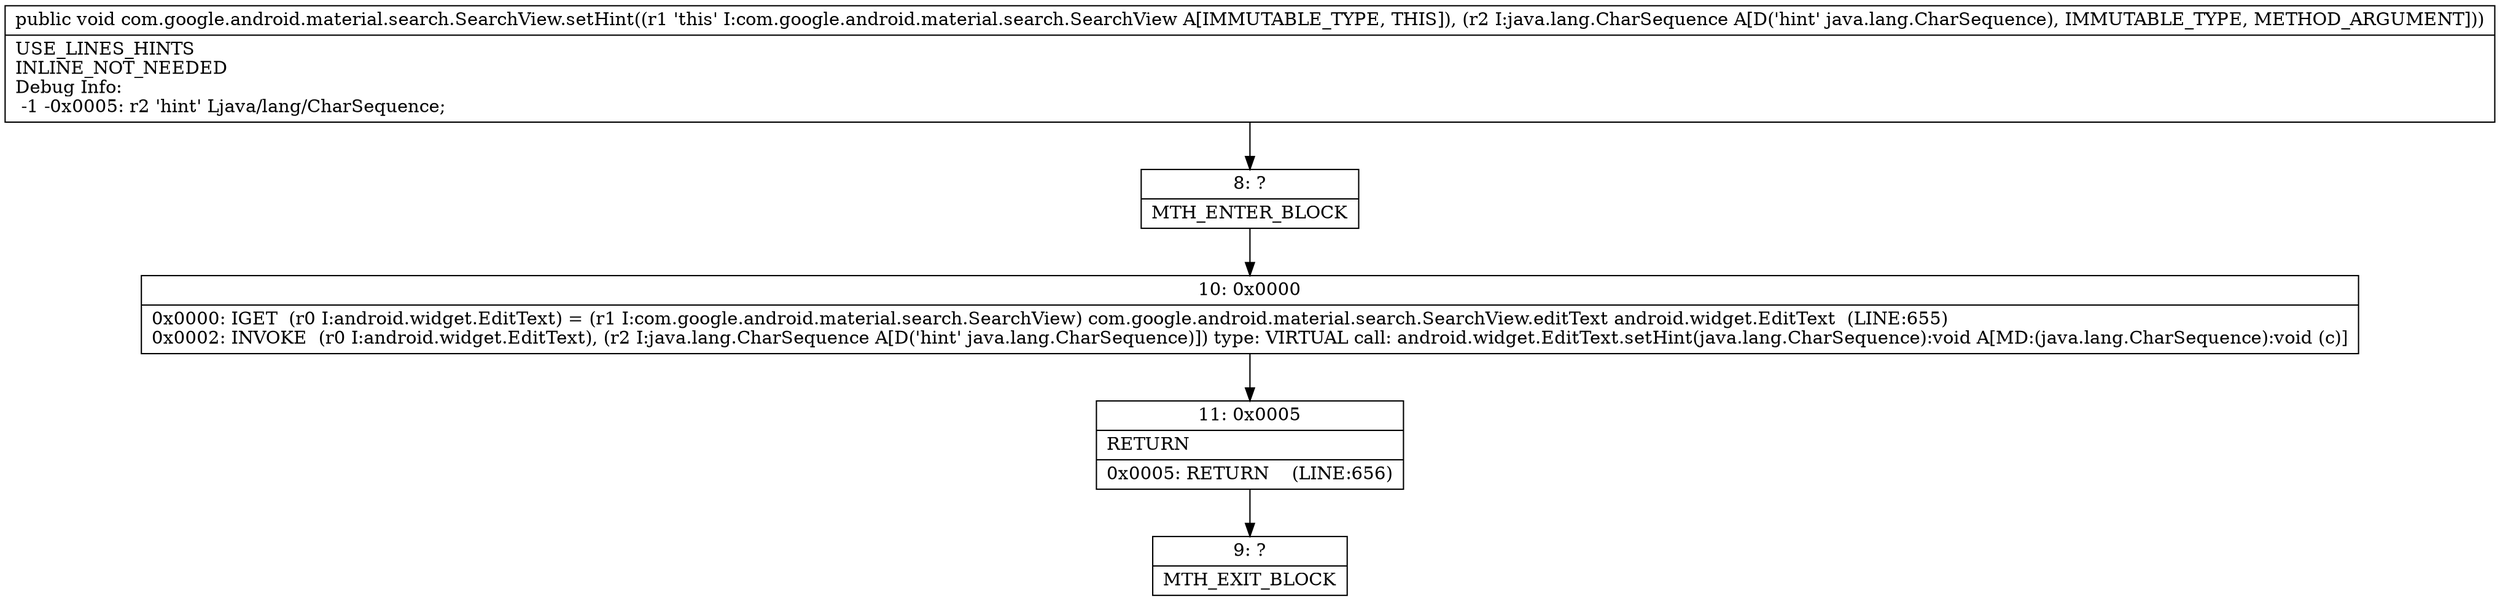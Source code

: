 digraph "CFG forcom.google.android.material.search.SearchView.setHint(Ljava\/lang\/CharSequence;)V" {
Node_8 [shape=record,label="{8\:\ ?|MTH_ENTER_BLOCK\l}"];
Node_10 [shape=record,label="{10\:\ 0x0000|0x0000: IGET  (r0 I:android.widget.EditText) = (r1 I:com.google.android.material.search.SearchView) com.google.android.material.search.SearchView.editText android.widget.EditText  (LINE:655)\l0x0002: INVOKE  (r0 I:android.widget.EditText), (r2 I:java.lang.CharSequence A[D('hint' java.lang.CharSequence)]) type: VIRTUAL call: android.widget.EditText.setHint(java.lang.CharSequence):void A[MD:(java.lang.CharSequence):void (c)]\l}"];
Node_11 [shape=record,label="{11\:\ 0x0005|RETURN\l|0x0005: RETURN    (LINE:656)\l}"];
Node_9 [shape=record,label="{9\:\ ?|MTH_EXIT_BLOCK\l}"];
MethodNode[shape=record,label="{public void com.google.android.material.search.SearchView.setHint((r1 'this' I:com.google.android.material.search.SearchView A[IMMUTABLE_TYPE, THIS]), (r2 I:java.lang.CharSequence A[D('hint' java.lang.CharSequence), IMMUTABLE_TYPE, METHOD_ARGUMENT]))  | USE_LINES_HINTS\lINLINE_NOT_NEEDED\lDebug Info:\l  \-1 \-0x0005: r2 'hint' Ljava\/lang\/CharSequence;\l}"];
MethodNode -> Node_8;Node_8 -> Node_10;
Node_10 -> Node_11;
Node_11 -> Node_9;
}

